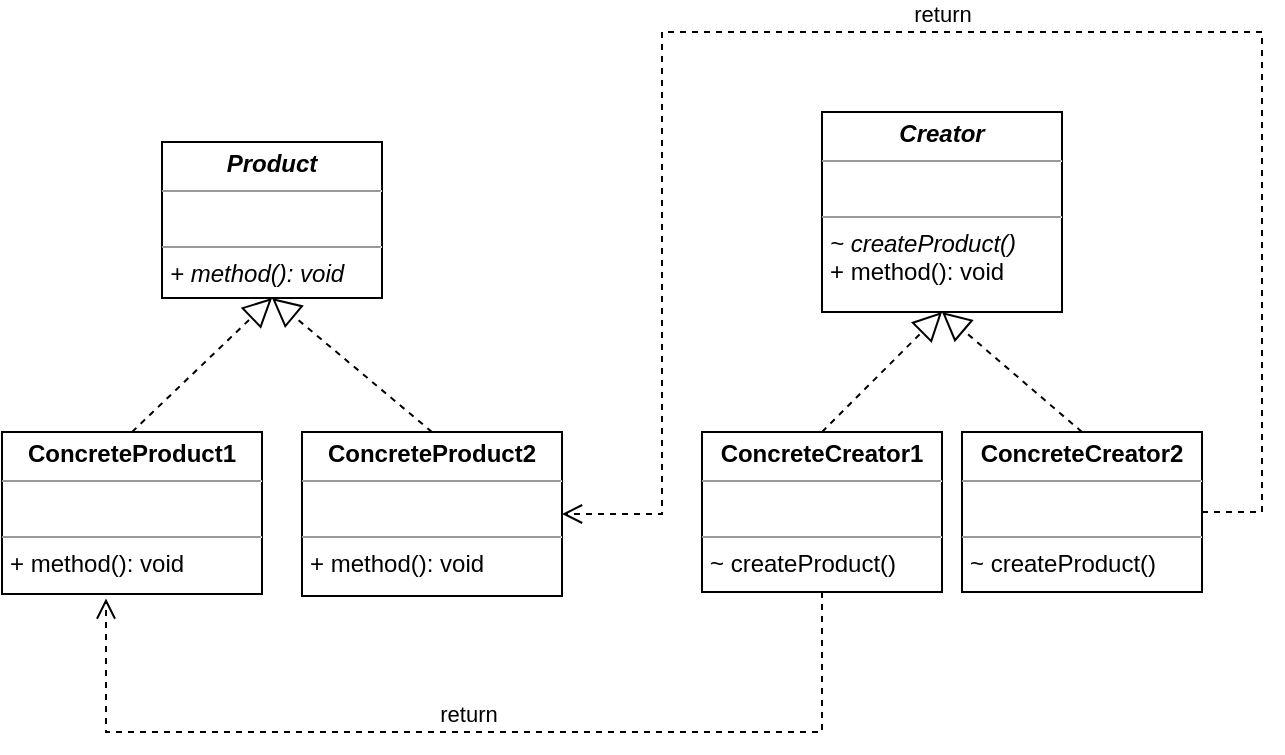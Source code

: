 <mxfile version="19.0.3" type="device"><diagram id="r_aRPxgs9gnnYarZWhoN" name="Page-1"><mxGraphModel dx="946" dy="672" grid="0" gridSize="10" guides="1" tooltips="1" connect="1" arrows="1" fold="1" page="1" pageScale="1" pageWidth="850" pageHeight="1100" math="0" shadow="0"><root><mxCell id="0"/><mxCell id="1" parent="0"/><mxCell id="4p_jYlqiNW1HZbCHgUl4-1" value="&lt;p style=&quot;margin:0px;margin-top:4px;text-align:center;&quot;&gt;&lt;b&gt;&lt;i&gt;Product&lt;/i&gt;&lt;/b&gt;&lt;/p&gt;&lt;hr size=&quot;1&quot;&gt;&lt;p style=&quot;margin:0px;margin-left:4px;&quot;&gt;&lt;i&gt;&lt;br&gt;&lt;/i&gt;&lt;/p&gt;&lt;hr size=&quot;1&quot;&gt;&lt;p style=&quot;margin:0px;margin-left:4px;&quot;&gt;&lt;i&gt;+ method(): void&lt;/i&gt;&lt;/p&gt;" style="verticalAlign=top;align=left;overflow=fill;fontSize=12;fontFamily=Helvetica;html=1;" parent="1" vertex="1"><mxGeometry x="180" y="145" width="110" height="78" as="geometry"/></mxCell><mxCell id="4p_jYlqiNW1HZbCHgUl4-2" value="&lt;p style=&quot;margin:0px;margin-top:4px;text-align:center;&quot;&gt;&lt;b&gt;ConcreteProduct1&lt;/b&gt;&lt;/p&gt;&lt;hr size=&quot;1&quot;&gt;&lt;p style=&quot;margin:0px;margin-left:4px;&quot;&gt;&lt;br&gt;&lt;/p&gt;&lt;hr size=&quot;1&quot;&gt;&lt;p style=&quot;margin:0px;margin-left:4px;&quot;&gt;+ method(): void&lt;/p&gt;" style="verticalAlign=top;align=left;overflow=fill;fontSize=12;fontFamily=Helvetica;html=1;" parent="1" vertex="1"><mxGeometry x="100" y="290" width="130" height="81" as="geometry"/></mxCell><mxCell id="4p_jYlqiNW1HZbCHgUl4-3" value="&lt;p style=&quot;margin:0px;margin-top:4px;text-align:center;&quot;&gt;&lt;b&gt;ConcreteProduct2&lt;/b&gt;&lt;/p&gt;&lt;hr size=&quot;1&quot;&gt;&lt;p style=&quot;margin:0px;margin-left:4px;&quot;&gt;&lt;br&gt;&lt;/p&gt;&lt;hr size=&quot;1&quot;&gt;&lt;p style=&quot;margin:0px;margin-left:4px;&quot;&gt;+ method(): void&lt;br&gt;&lt;/p&gt;" style="verticalAlign=top;align=left;overflow=fill;fontSize=12;fontFamily=Helvetica;html=1;" parent="1" vertex="1"><mxGeometry x="250" y="290" width="130" height="82" as="geometry"/></mxCell><mxCell id="4p_jYlqiNW1HZbCHgUl4-4" value="" style="endArrow=block;dashed=1;endFill=0;endSize=12;html=1;rounded=0;exitX=0.5;exitY=0;exitDx=0;exitDy=0;entryX=0.5;entryY=1;entryDx=0;entryDy=0;" parent="1" source="4p_jYlqiNW1HZbCHgUl4-2" target="4p_jYlqiNW1HZbCHgUl4-1" edge="1"><mxGeometry width="160" relative="1" as="geometry"><mxPoint x="380" y="350" as="sourcePoint"/><mxPoint x="540" y="350" as="targetPoint"/></mxGeometry></mxCell><mxCell id="4p_jYlqiNW1HZbCHgUl4-5" value="" style="endArrow=block;dashed=1;endFill=0;endSize=12;html=1;rounded=0;exitX=0.5;exitY=0;exitDx=0;exitDy=0;entryX=0.5;entryY=1;entryDx=0;entryDy=0;" parent="1" source="4p_jYlqiNW1HZbCHgUl4-3" target="4p_jYlqiNW1HZbCHgUl4-1" edge="1"><mxGeometry width="160" relative="1" as="geometry"><mxPoint x="380" y="350" as="sourcePoint"/><mxPoint x="540" y="350" as="targetPoint"/></mxGeometry></mxCell><mxCell id="4p_jYlqiNW1HZbCHgUl4-8" value="&lt;p style=&quot;margin:0px;margin-top:4px;text-align:center;&quot;&gt;&lt;b&gt;&lt;i&gt;Creator&lt;/i&gt;&lt;/b&gt;&lt;/p&gt;&lt;hr size=&quot;1&quot;&gt;&lt;p style=&quot;margin:0px;margin-left:4px;&quot;&gt;&lt;br&gt;&lt;/p&gt;&lt;hr size=&quot;1&quot;&gt;&lt;p style=&quot;margin:0px;margin-left:4px;&quot;&gt;&lt;i&gt;~ createProduct()&lt;/i&gt;&lt;/p&gt;&lt;p style=&quot;margin:0px;margin-left:4px;&quot;&gt;+ method(): void&lt;/p&gt;" style="verticalAlign=top;align=left;overflow=fill;fontSize=12;fontFamily=Helvetica;html=1;" parent="1" vertex="1"><mxGeometry x="510" y="130" width="120" height="100" as="geometry"/></mxCell><mxCell id="4p_jYlqiNW1HZbCHgUl4-11" value="&lt;p style=&quot;margin:0px;margin-top:4px;text-align:center;&quot;&gt;&lt;b&gt;ConcreteCreator1&lt;/b&gt;&lt;/p&gt;&lt;hr size=&quot;1&quot;&gt;&lt;p style=&quot;margin:0px;margin-left:4px;&quot;&gt;&lt;br&gt;&lt;/p&gt;&lt;hr size=&quot;1&quot;&gt;&lt;p style=&quot;margin:0px;margin-left:4px;&quot;&gt;~ createProduct()&lt;/p&gt;" style="verticalAlign=top;align=left;overflow=fill;fontSize=12;fontFamily=Helvetica;html=1;" parent="1" vertex="1"><mxGeometry x="450" y="290" width="120" height="80" as="geometry"/></mxCell><mxCell id="4p_jYlqiNW1HZbCHgUl4-12" value="&lt;p style=&quot;margin:0px;margin-top:4px;text-align:center;&quot;&gt;&lt;b&gt;ConcreteCreator2&lt;/b&gt;&lt;/p&gt;&lt;hr size=&quot;1&quot;&gt;&lt;p style=&quot;margin:0px;margin-left:4px;&quot;&gt;&lt;br&gt;&lt;/p&gt;&lt;hr size=&quot;1&quot;&gt;&lt;p style=&quot;margin:0px;margin-left:4px;&quot;&gt;~ createProduct()&lt;/p&gt;" style="verticalAlign=top;align=left;overflow=fill;fontSize=12;fontFamily=Helvetica;html=1;" parent="1" vertex="1"><mxGeometry x="580" y="290" width="120" height="80" as="geometry"/></mxCell><mxCell id="4p_jYlqiNW1HZbCHgUl4-13" value="" style="endArrow=block;dashed=1;endFill=0;endSize=12;html=1;rounded=0;exitX=0.5;exitY=0;exitDx=0;exitDy=0;entryX=0.5;entryY=1;entryDx=0;entryDy=0;" parent="1" source="4p_jYlqiNW1HZbCHgUl4-11" target="4p_jYlqiNW1HZbCHgUl4-8" edge="1"><mxGeometry width="160" relative="1" as="geometry"><mxPoint x="310" y="410" as="sourcePoint"/><mxPoint x="470" y="410" as="targetPoint"/></mxGeometry></mxCell><mxCell id="4p_jYlqiNW1HZbCHgUl4-14" value="" style="endArrow=block;dashed=1;endFill=0;endSize=12;html=1;rounded=0;exitX=0.5;exitY=0;exitDx=0;exitDy=0;entryX=0.5;entryY=1;entryDx=0;entryDy=0;" parent="1" source="4p_jYlqiNW1HZbCHgUl4-12" target="4p_jYlqiNW1HZbCHgUl4-8" edge="1"><mxGeometry width="160" relative="1" as="geometry"><mxPoint x="310" y="410" as="sourcePoint"/><mxPoint x="470" y="410" as="targetPoint"/></mxGeometry></mxCell><mxCell id="4p_jYlqiNW1HZbCHgUl4-15" value="return" style="html=1;verticalAlign=bottom;endArrow=open;dashed=1;endSize=8;rounded=0;exitX=0.5;exitY=1;exitDx=0;exitDy=0;entryX=0.4;entryY=1.028;entryDx=0;entryDy=0;entryPerimeter=0;edgeStyle=orthogonalEdgeStyle;" parent="1" source="4p_jYlqiNW1HZbCHgUl4-11" target="4p_jYlqiNW1HZbCHgUl4-2" edge="1"><mxGeometry relative="1" as="geometry"><mxPoint x="460" y="320" as="sourcePoint"/><mxPoint x="380" y="320" as="targetPoint"/><Array as="points"><mxPoint x="510" y="440"/><mxPoint x="152" y="440"/></Array></mxGeometry></mxCell><mxCell id="4p_jYlqiNW1HZbCHgUl4-16" value="return" style="html=1;verticalAlign=bottom;endArrow=open;dashed=1;endSize=8;rounded=0;exitX=1;exitY=0.5;exitDx=0;exitDy=0;entryX=1;entryY=0.5;entryDx=0;entryDy=0;edgeStyle=orthogonalEdgeStyle;" parent="1" source="4p_jYlqiNW1HZbCHgUl4-12" target="4p_jYlqiNW1HZbCHgUl4-3" edge="1"><mxGeometry relative="1" as="geometry"><mxPoint x="460" y="320" as="sourcePoint"/><mxPoint x="380" y="320" as="targetPoint"/><Array as="points"><mxPoint x="730" y="330"/><mxPoint x="730" y="90"/><mxPoint x="430" y="90"/><mxPoint x="430" y="331"/></Array></mxGeometry></mxCell></root></mxGraphModel></diagram></mxfile>